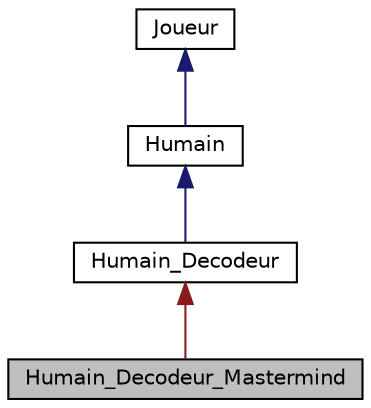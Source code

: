 digraph "Humain_Decodeur_Mastermind"
{
 // LATEX_PDF_SIZE
  edge [fontname="Helvetica",fontsize="10",labelfontname="Helvetica",labelfontsize="10"];
  node [fontname="Helvetica",fontsize="10",shape=record];
  Node1 [label="Humain_Decodeur_Mastermind",height=0.2,width=0.4,color="black", fillcolor="grey75", style="filled", fontcolor="black",tooltip="Cette classe est utilisée pour représenter un joueur humain en mode decodeur dans le mode de jeu Mast..."];
  Node2 -> Node1 [dir="back",color="firebrick4",fontsize="10",style="solid",fontname="Helvetica"];
  Node2 [label="Humain_Decodeur",height=0.2,width=0.4,color="black", fillcolor="white", style="filled",URL="$classHumain__Decodeur.html",tooltip="Cette classe abstraite permet de décrire les joueurs humains en mode decodeur peu importe le mode de ..."];
  Node3 -> Node2 [dir="back",color="midnightblue",fontsize="10",style="solid",fontname="Helvetica"];
  Node3 [label="Humain",height=0.2,width=0.4,color="black", fillcolor="white", style="filled",URL="$classHumain.html",tooltip="Si le joueur est un humain."];
  Node4 -> Node3 [dir="back",color="midnightblue",fontsize="10",style="solid",fontname="Helvetica"];
  Node4 [label="Joueur",height=0.2,width=0.4,color="black", fillcolor="white", style="filled",URL="$classJoueur.html",tooltip="classe abstraite regroupant tout joueur"];
}
